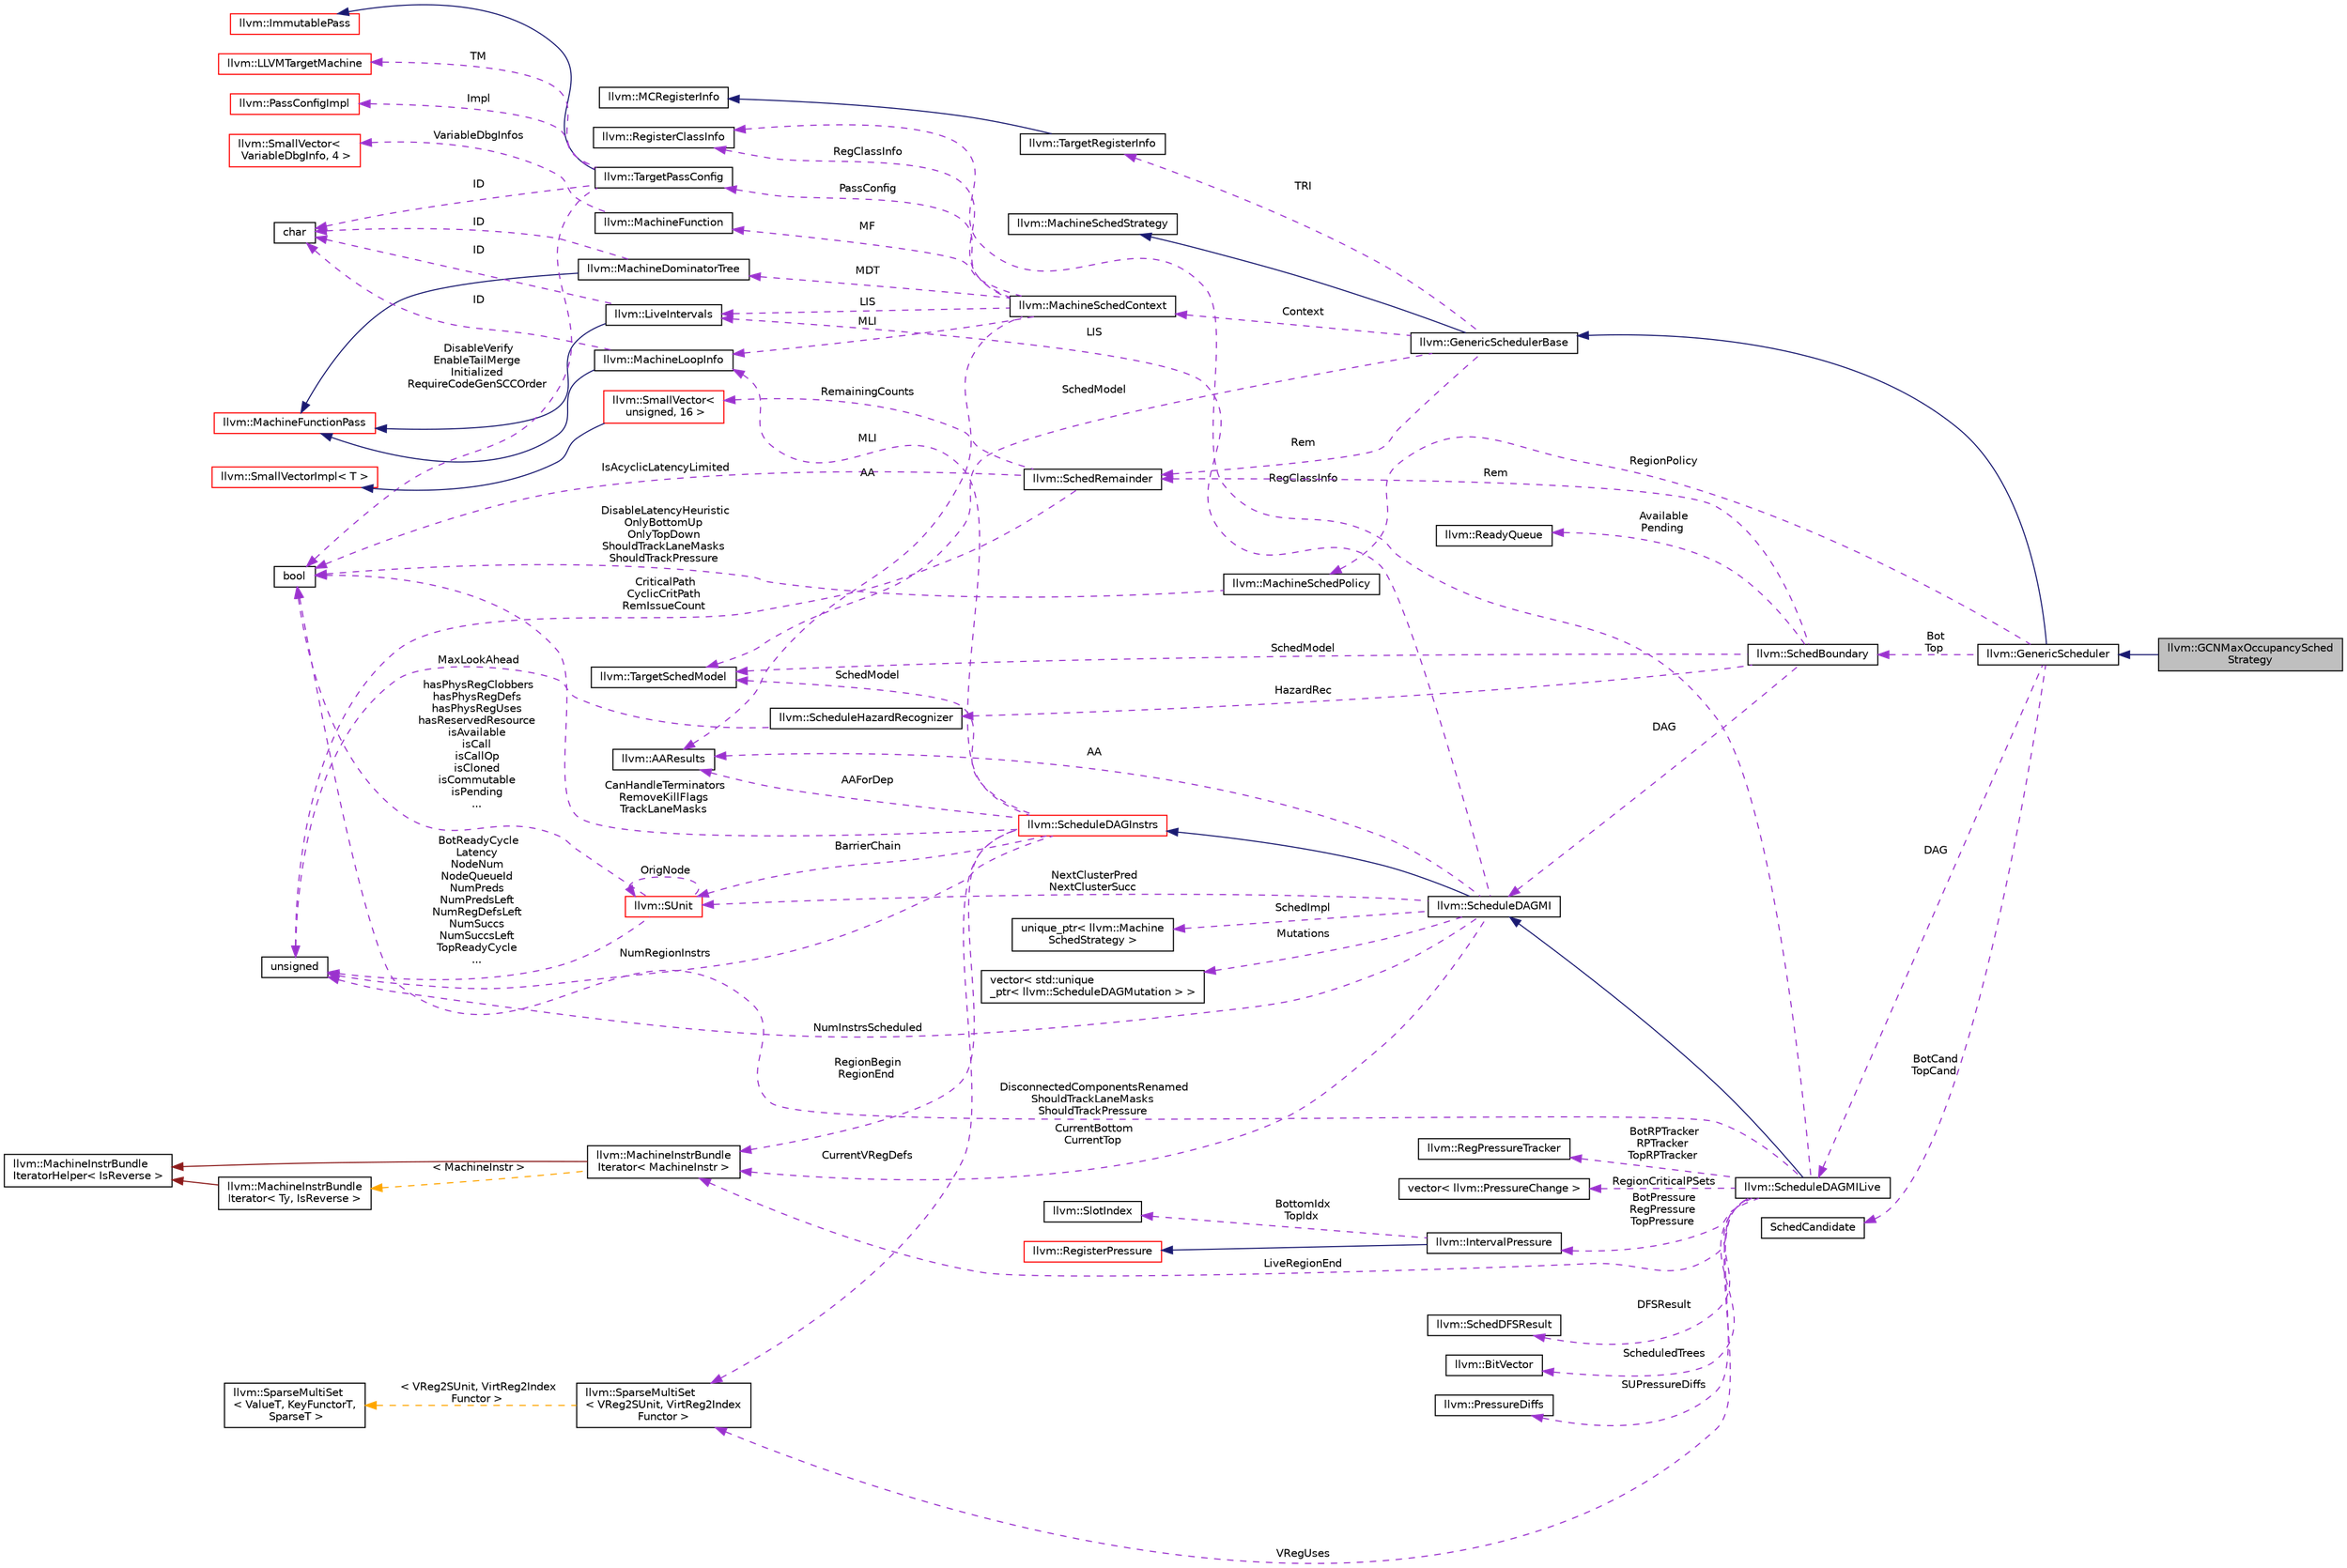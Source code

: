 digraph "llvm::GCNMaxOccupancySchedStrategy"
{
 // LATEX_PDF_SIZE
  bgcolor="transparent";
  edge [fontname="Helvetica",fontsize="10",labelfontname="Helvetica",labelfontsize="10"];
  node [fontname="Helvetica",fontsize="10",shape="box"];
  rankdir="LR";
  Node1 [label="llvm::GCNMaxOccupancySched\lStrategy",height=0.2,width=0.4,color="black", fillcolor="grey75", style="filled", fontcolor="black",tooltip="This is a minimal scheduler strategy."];
  Node2 -> Node1 [dir="back",color="midnightblue",fontsize="10",style="solid",fontname="Helvetica"];
  Node2 [label="llvm::GenericScheduler",height=0.2,width=0.4,color="black",URL="$classllvm_1_1GenericScheduler.html",tooltip="GenericScheduler shrinks the unscheduled zone using heuristics to balance the schedule."];
  Node3 -> Node2 [dir="back",color="midnightblue",fontsize="10",style="solid",fontname="Helvetica"];
  Node3 [label="llvm::GenericSchedulerBase",height=0.2,width=0.4,color="black",URL="$classllvm_1_1GenericSchedulerBase.html",tooltip="Base class for GenericScheduler."];
  Node4 -> Node3 [dir="back",color="midnightblue",fontsize="10",style="solid",fontname="Helvetica"];
  Node4 [label="llvm::MachineSchedStrategy",height=0.2,width=0.4,color="black",URL="$classllvm_1_1MachineSchedStrategy.html",tooltip="MachineSchedStrategy - Interface to the scheduling algorithm used by ScheduleDAGMI."];
  Node5 -> Node3 [dir="back",color="darkorchid3",fontsize="10",style="dashed",label=" Context" ,fontname="Helvetica"];
  Node5 [label="llvm::MachineSchedContext",height=0.2,width=0.4,color="black",URL="$structllvm_1_1MachineSchedContext.html",tooltip="MachineSchedContext provides enough context from the MachineScheduler pass for the target to instanti..."];
  Node6 -> Node5 [dir="back",color="darkorchid3",fontsize="10",style="dashed",label=" MF" ,fontname="Helvetica"];
  Node6 [label="llvm::MachineFunction",height=0.2,width=0.4,color="black",URL="$classllvm_1_1MachineFunction.html",tooltip=" "];
  Node7 -> Node6 [dir="back",color="darkorchid3",fontsize="10",style="dashed",label=" VariableDbgInfos" ,fontname="Helvetica"];
  Node7 [label="llvm::SmallVector\<\l VariableDbgInfo, 4 \>",height=0.2,width=0.4,color="red",URL="$classllvm_1_1SmallVector.html",tooltip=" "];
  Node23 -> Node5 [dir="back",color="darkorchid3",fontsize="10",style="dashed",label=" MLI" ,fontname="Helvetica"];
  Node23 [label="llvm::MachineLoopInfo",height=0.2,width=0.4,color="black",URL="$classllvm_1_1MachineLoopInfo.html",tooltip=" "];
  Node24 -> Node23 [dir="back",color="midnightblue",fontsize="10",style="solid",fontname="Helvetica"];
  Node24 [label="llvm::MachineFunctionPass",height=0.2,width=0.4,color="red",URL="$classllvm_1_1MachineFunctionPass.html",tooltip="MachineFunctionPass - This class adapts the FunctionPass interface to allow convenient creation of pa..."];
  Node17 -> Node23 [dir="back",color="darkorchid3",fontsize="10",style="dashed",label=" ID" ,fontname="Helvetica"];
  Node17 [label="char",height=0.2,width=0.4,color="black",URL="$classchar.html",tooltip=" "];
  Node27 -> Node5 [dir="back",color="darkorchid3",fontsize="10",style="dashed",label=" MDT" ,fontname="Helvetica"];
  Node27 [label="llvm::MachineDominatorTree",height=0.2,width=0.4,color="black",URL="$classllvm_1_1MachineDominatorTree.html",tooltip="DominatorTree Class - Concrete subclass of DominatorTreeBase that is used to compute a normal dominat..."];
  Node24 -> Node27 [dir="back",color="midnightblue",fontsize="10",style="solid",fontname="Helvetica"];
  Node17 -> Node27 [dir="back",color="darkorchid3",fontsize="10",style="dashed",label=" ID" ,fontname="Helvetica"];
  Node28 -> Node5 [dir="back",color="darkorchid3",fontsize="10",style="dashed",label=" PassConfig" ,fontname="Helvetica"];
  Node28 [label="llvm::TargetPassConfig",height=0.2,width=0.4,color="black",URL="$classllvm_1_1TargetPassConfig.html",tooltip="Target-Independent Code Generator Pass Configuration Options."];
  Node29 -> Node28 [dir="back",color="midnightblue",fontsize="10",style="solid",fontname="Helvetica"];
  Node29 [label="llvm::ImmutablePass",height=0.2,width=0.4,color="red",URL="$classllvm_1_1ImmutablePass.html",tooltip="ImmutablePass class - This class is used to provide information that does not need to be run."];
  Node31 -> Node28 [dir="back",color="darkorchid3",fontsize="10",style="dashed",label=" TM" ,fontname="Helvetica"];
  Node31 [label="llvm::LLVMTargetMachine",height=0.2,width=0.4,color="red",URL="$classllvm_1_1LLVMTargetMachine.html",tooltip="This class describes a target machine that is implemented with the LLVM target-independent code gener..."];
  Node58 -> Node28 [dir="back",color="darkorchid3",fontsize="10",style="dashed",label=" Impl" ,fontname="Helvetica"];
  Node58 [label="llvm::PassConfigImpl",height=0.2,width=0.4,color="red",URL="$classllvm_1_1PassConfigImpl.html",tooltip=" "];
  Node55 -> Node28 [dir="back",color="darkorchid3",fontsize="10",style="dashed",label=" DisableVerify\nEnableTailMerge\nInitialized\nRequireCodeGenSCCOrder" ,fontname="Helvetica"];
  Node55 [label="bool",height=0.2,width=0.4,color="black",URL="$classbool.html",tooltip=" "];
  Node17 -> Node28 [dir="back",color="darkorchid3",fontsize="10",style="dashed",label=" ID" ,fontname="Helvetica"];
  Node67 -> Node5 [dir="back",color="darkorchid3",fontsize="10",style="dashed",label=" AA" ,fontname="Helvetica"];
  Node67 [label="llvm::AAResults",height=0.2,width=0.4,color="black",URL="$classllvm_1_1AAResults.html",tooltip=" "];
  Node68 -> Node5 [dir="back",color="darkorchid3",fontsize="10",style="dashed",label=" LIS" ,fontname="Helvetica"];
  Node68 [label="llvm::LiveIntervals",height=0.2,width=0.4,color="black",URL="$classllvm_1_1LiveIntervals.html",tooltip=" "];
  Node24 -> Node68 [dir="back",color="midnightblue",fontsize="10",style="solid",fontname="Helvetica"];
  Node17 -> Node68 [dir="back",color="darkorchid3",fontsize="10",style="dashed",label=" ID" ,fontname="Helvetica"];
  Node69 -> Node5 [dir="back",color="darkorchid3",fontsize="10",style="dashed",label=" RegClassInfo" ,fontname="Helvetica"];
  Node69 [label="llvm::RegisterClassInfo",height=0.2,width=0.4,color="black",URL="$classllvm_1_1RegisterClassInfo.html",tooltip=" "];
  Node70 -> Node3 [dir="back",color="darkorchid3",fontsize="10",style="dashed",label=" SchedModel" ,fontname="Helvetica"];
  Node70 [label="llvm::TargetSchedModel",height=0.2,width=0.4,color="black",URL="$classllvm_1_1TargetSchedModel.html",tooltip="Provide an instruction scheduling machine model to CodeGen passes."];
  Node71 -> Node3 [dir="back",color="darkorchid3",fontsize="10",style="dashed",label=" TRI" ,fontname="Helvetica"];
  Node71 [label="llvm::TargetRegisterInfo",height=0.2,width=0.4,color="black",URL="$classllvm_1_1TargetRegisterInfo.html",tooltip="TargetRegisterInfo base class - We assume that the target defines a static array of TargetRegisterDes..."];
  Node72 -> Node71 [dir="back",color="midnightblue",fontsize="10",style="solid",fontname="Helvetica"];
  Node72 [label="llvm::MCRegisterInfo",height=0.2,width=0.4,color="black",URL="$classllvm_1_1MCRegisterInfo.html",tooltip="MCRegisterInfo base class - We assume that the target defines a static array of MCRegisterDesc object..."];
  Node73 -> Node3 [dir="back",color="darkorchid3",fontsize="10",style="dashed",label=" Rem" ,fontname="Helvetica"];
  Node73 [label="llvm::SchedRemainder",height=0.2,width=0.4,color="black",URL="$structllvm_1_1SchedRemainder.html",tooltip="Summarize the unscheduled region."];
  Node13 -> Node73 [dir="back",color="darkorchid3",fontsize="10",style="dashed",label=" CriticalPath\nCyclicCritPath\nRemIssueCount" ,fontname="Helvetica"];
  Node13 [label="unsigned",height=0.2,width=0.4,color="black",URL="$classunsigned.html",tooltip=" "];
  Node55 -> Node73 [dir="back",color="darkorchid3",fontsize="10",style="dashed",label=" IsAcyclicLatencyLimited" ,fontname="Helvetica"];
  Node74 -> Node73 [dir="back",color="darkorchid3",fontsize="10",style="dashed",label=" RemainingCounts" ,fontname="Helvetica"];
  Node74 [label="llvm::SmallVector\<\l unsigned, 16 \>",height=0.2,width=0.4,color="red",URL="$classllvm_1_1SmallVector.html",tooltip=" "];
  Node75 -> Node74 [dir="back",color="midnightblue",fontsize="10",style="solid",fontname="Helvetica"];
  Node75 [label="llvm::SmallVectorImpl\< T \>",height=0.2,width=0.4,color="red",URL="$classllvm_1_1SmallVectorImpl.html",tooltip="This class consists of common code factored out of the SmallVector class to reduce code duplication b..."];
  Node77 -> Node2 [dir="back",color="darkorchid3",fontsize="10",style="dashed",label=" DAG" ,fontname="Helvetica"];
  Node77 [label="llvm::ScheduleDAGMILive",height=0.2,width=0.4,color="black",URL="$classllvm_1_1ScheduleDAGMILive.html",tooltip="ScheduleDAGMILive is an implementation of ScheduleDAGInstrs that schedules machine instructions while..."];
  Node78 -> Node77 [dir="back",color="midnightblue",fontsize="10",style="solid",fontname="Helvetica"];
  Node78 [label="llvm::ScheduleDAGMI",height=0.2,width=0.4,color="black",URL="$classllvm_1_1ScheduleDAGMI.html",tooltip="ScheduleDAGMI is an implementation of ScheduleDAGInstrs that simply schedules machine instructions ac..."];
  Node79 -> Node78 [dir="back",color="midnightblue",fontsize="10",style="solid",fontname="Helvetica"];
  Node79 [label="llvm::ScheduleDAGInstrs",height=0.2,width=0.4,color="red",URL="$classllvm_1_1ScheduleDAGInstrs.html",tooltip="A ScheduleDAG for scheduling lists of MachineInstr."];
  Node23 -> Node79 [dir="back",color="darkorchid3",fontsize="10",style="dashed",label=" MLI" ,fontname="Helvetica"];
  Node70 -> Node79 [dir="back",color="darkorchid3",fontsize="10",style="dashed",label=" SchedModel" ,fontname="Helvetica"];
  Node55 -> Node79 [dir="back",color="darkorchid3",fontsize="10",style="dashed",label=" CanHandleTerminators\nRemoveKillFlags\nTrackLaneMasks" ,fontname="Helvetica"];
  Node112 -> Node79 [dir="back",color="darkorchid3",fontsize="10",style="dashed",label=" RegionBegin\nRegionEnd" ,fontname="Helvetica"];
  Node112 [label="llvm::MachineInstrBundle\lIterator\< MachineInstr \>",height=0.2,width=0.4,color="black",URL="$classllvm_1_1MachineInstrBundleIterator.html",tooltip=" "];
  Node113 -> Node112 [dir="back",color="firebrick4",fontsize="10",style="solid",fontname="Helvetica"];
  Node113 [label="llvm::MachineInstrBundle\lIteratorHelper\< IsReverse \>",height=0.2,width=0.4,color="black",URL="$structllvm_1_1MachineInstrBundleIteratorHelper.html",tooltip=" "];
  Node114 -> Node112 [dir="back",color="orange",fontsize="10",style="dashed",label=" \< MachineInstr \>" ,fontname="Helvetica"];
  Node114 [label="llvm::MachineInstrBundle\lIterator\< Ty, IsReverse \>",height=0.2,width=0.4,color="black",URL="$classllvm_1_1MachineInstrBundleIterator.html",tooltip="MachineBasicBlock iterator that automatically skips over MIs that are inside bundles (i...."];
  Node113 -> Node114 [dir="back",color="firebrick4",fontsize="10",style="solid",fontname="Helvetica"];
  Node13 -> Node79 [dir="back",color="darkorchid3",fontsize="10",style="dashed",label=" NumRegionInstrs" ,fontname="Helvetica"];
  Node119 -> Node79 [dir="back",color="darkorchid3",fontsize="10",style="dashed",label=" CurrentVRegDefs" ,fontname="Helvetica"];
  Node119 [label="llvm::SparseMultiSet\l\< VReg2SUnit, VirtReg2Index\lFunctor \>",height=0.2,width=0.4,color="black",URL="$classllvm_1_1SparseMultiSet.html",tooltip=" "];
  Node118 -> Node119 [dir="back",color="orange",fontsize="10",style="dashed",label=" \< VReg2SUnit, VirtReg2Index\lFunctor \>" ,fontname="Helvetica"];
  Node118 [label="llvm::SparseMultiSet\l\< ValueT, KeyFunctorT,\l SparseT \>",height=0.2,width=0.4,color="black",URL="$classllvm_1_1SparseMultiSet.html",tooltip="Fast multiset implementation for objects that can be identified by small unsigned keys."];
  Node67 -> Node79 [dir="back",color="darkorchid3",fontsize="10",style="dashed",label=" AAForDep" ,fontname="Helvetica"];
  Node85 -> Node79 [dir="back",color="darkorchid3",fontsize="10",style="dashed",label=" BarrierChain" ,fontname="Helvetica"];
  Node85 [label="llvm::SUnit",height=0.2,width=0.4,color="red",URL="$classllvm_1_1SUnit.html",tooltip="Scheduling unit. This is a node in the scheduling DAG."];
  Node85 -> Node85 [dir="back",color="darkorchid3",fontsize="10",style="dashed",label=" OrigNode" ,fontname="Helvetica"];
  Node13 -> Node85 [dir="back",color="darkorchid3",fontsize="10",style="dashed",label=" BotReadyCycle\nLatency\nNodeNum\nNodeQueueId\nNumPreds\nNumPredsLeft\nNumRegDefsLeft\nNumSuccs\nNumSuccsLeft\nTopReadyCycle\n..." ,fontname="Helvetica"];
  Node55 -> Node85 [dir="back",color="darkorchid3",fontsize="10",style="dashed",label=" hasPhysRegClobbers\nhasPhysRegDefs\nhasPhysRegUses\nhasReservedResource\nisAvailable\nisCall\nisCallOp\nisCloned\nisCommutable\nisPending\n..." ,fontname="Helvetica"];
  Node67 -> Node78 [dir="back",color="darkorchid3",fontsize="10",style="dashed",label=" AA" ,fontname="Helvetica"];
  Node68 -> Node78 [dir="back",color="darkorchid3",fontsize="10",style="dashed",label=" LIS" ,fontname="Helvetica"];
  Node132 -> Node78 [dir="back",color="darkorchid3",fontsize="10",style="dashed",label=" SchedImpl" ,fontname="Helvetica"];
  Node132 [label="unique_ptr\< llvm::Machine\lSchedStrategy \>",height=0.2,width=0.4,color="black",tooltip=" "];
  Node133 -> Node78 [dir="back",color="darkorchid3",fontsize="10",style="dashed",label=" Mutations" ,fontname="Helvetica"];
  Node133 [label="vector\< std::unique\l_ptr\< llvm::ScheduleDAGMutation \> \>",height=0.2,width=0.4,color="black",tooltip=" "];
  Node112 -> Node78 [dir="back",color="darkorchid3",fontsize="10",style="dashed",label=" CurrentBottom\nCurrentTop" ,fontname="Helvetica"];
  Node85 -> Node78 [dir="back",color="darkorchid3",fontsize="10",style="dashed",label=" NextClusterPred\nNextClusterSucc" ,fontname="Helvetica"];
  Node13 -> Node78 [dir="back",color="darkorchid3",fontsize="10",style="dashed",label=" NumInstrsScheduled" ,fontname="Helvetica"];
  Node69 -> Node77 [dir="back",color="darkorchid3",fontsize="10",style="dashed",label=" RegClassInfo" ,fontname="Helvetica"];
  Node134 -> Node77 [dir="back",color="darkorchid3",fontsize="10",style="dashed",label=" DFSResult" ,fontname="Helvetica"];
  Node134 [label="llvm::SchedDFSResult",height=0.2,width=0.4,color="black",URL="$classllvm_1_1SchedDFSResult.html",tooltip="Compute the values of each DAG node for various metrics during DFS."];
  Node135 -> Node77 [dir="back",color="darkorchid3",fontsize="10",style="dashed",label=" ScheduledTrees" ,fontname="Helvetica"];
  Node135 [label="llvm::BitVector",height=0.2,width=0.4,color="black",URL="$classllvm_1_1BitVector.html",tooltip=" "];
  Node112 -> Node77 [dir="back",color="darkorchid3",fontsize="10",style="dashed",label=" LiveRegionEnd" ,fontname="Helvetica"];
  Node119 -> Node77 [dir="back",color="darkorchid3",fontsize="10",style="dashed",label=" VRegUses" ,fontname="Helvetica"];
  Node136 -> Node77 [dir="back",color="darkorchid3",fontsize="10",style="dashed",label=" SUPressureDiffs" ,fontname="Helvetica"];
  Node136 [label="llvm::PressureDiffs",height=0.2,width=0.4,color="black",URL="$classllvm_1_1PressureDiffs.html",tooltip="Array of PressureDiffs."];
  Node55 -> Node77 [dir="back",color="darkorchid3",fontsize="10",style="dashed",label=" DisconnectedComponentsRenamed\nShouldTrackLaneMasks\nShouldTrackPressure" ,fontname="Helvetica"];
  Node137 -> Node77 [dir="back",color="darkorchid3",fontsize="10",style="dashed",label=" BotPressure\nRegPressure\nTopPressure" ,fontname="Helvetica"];
  Node137 [label="llvm::IntervalPressure",height=0.2,width=0.4,color="black",URL="$structllvm_1_1IntervalPressure.html",tooltip="RegisterPressure computed within a region of instructions delimited by TopIdx and BottomIdx."];
  Node138 -> Node137 [dir="back",color="midnightblue",fontsize="10",style="solid",fontname="Helvetica"];
  Node138 [label="llvm::RegisterPressure",height=0.2,width=0.4,color="red",URL="$structllvm_1_1RegisterPressure.html",tooltip="Base class for register pressure results."];
  Node143 -> Node137 [dir="back",color="darkorchid3",fontsize="10",style="dashed",label=" BottomIdx\nTopIdx" ,fontname="Helvetica"];
  Node143 [label="llvm::SlotIndex",height=0.2,width=0.4,color="black",URL="$classllvm_1_1SlotIndex.html",tooltip="SlotIndex - An opaque wrapper around machine indexes."];
  Node144 -> Node77 [dir="back",color="darkorchid3",fontsize="10",style="dashed",label=" BotRPTracker\nRPTracker\nTopRPTracker" ,fontname="Helvetica"];
  Node144 [label="llvm::RegPressureTracker",height=0.2,width=0.4,color="black",URL="$classllvm_1_1RegPressureTracker.html",tooltip="Track the current register pressure at some position in the instruction stream, and remember the high..."];
  Node145 -> Node77 [dir="back",color="darkorchid3",fontsize="10",style="dashed",label=" RegionCriticalPSets" ,fontname="Helvetica"];
  Node145 [label="vector\< llvm::PressureChange \>",height=0.2,width=0.4,color="black",tooltip=" "];
  Node146 -> Node2 [dir="back",color="darkorchid3",fontsize="10",style="dashed",label=" RegionPolicy" ,fontname="Helvetica"];
  Node146 [label="llvm::MachineSchedPolicy",height=0.2,width=0.4,color="black",URL="$structllvm_1_1MachineSchedPolicy.html",tooltip="Define a generic scheduling policy for targets that don't provide their own MachineSchedStrategy."];
  Node55 -> Node146 [dir="back",color="darkorchid3",fontsize="10",style="dashed",label=" DisableLatencyHeuristic\nOnlyBottomUp\nOnlyTopDown\nShouldTrackLaneMasks\nShouldTrackPressure" ,fontname="Helvetica"];
  Node147 -> Node2 [dir="back",color="darkorchid3",fontsize="10",style="dashed",label=" Bot\nTop" ,fontname="Helvetica"];
  Node147 [label="llvm::SchedBoundary",height=0.2,width=0.4,color="black",URL="$classllvm_1_1SchedBoundary.html",tooltip="Each Scheduling boundary is associated with ready queues."];
  Node78 -> Node147 [dir="back",color="darkorchid3",fontsize="10",style="dashed",label=" DAG" ,fontname="Helvetica"];
  Node70 -> Node147 [dir="back",color="darkorchid3",fontsize="10",style="dashed",label=" SchedModel" ,fontname="Helvetica"];
  Node73 -> Node147 [dir="back",color="darkorchid3",fontsize="10",style="dashed",label=" Rem" ,fontname="Helvetica"];
  Node148 -> Node147 [dir="back",color="darkorchid3",fontsize="10",style="dashed",label=" Available\nPending" ,fontname="Helvetica"];
  Node148 [label="llvm::ReadyQueue",height=0.2,width=0.4,color="black",URL="$classllvm_1_1ReadyQueue.html",tooltip="Helpers for implementing custom MachineSchedStrategy classes."];
  Node149 -> Node147 [dir="back",color="darkorchid3",fontsize="10",style="dashed",label=" HazardRec" ,fontname="Helvetica"];
  Node149 [label="llvm::ScheduleHazardRecognizer",height=0.2,width=0.4,color="black",URL="$classllvm_1_1ScheduleHazardRecognizer.html",tooltip="HazardRecognizer - This determines whether or not an instruction can be issued this cycle,..."];
  Node13 -> Node149 [dir="back",color="darkorchid3",fontsize="10",style="dashed",label=" MaxLookAhead" ,fontname="Helvetica"];
  Node150 -> Node2 [dir="back",color="darkorchid3",fontsize="10",style="dashed",label=" BotCand\nTopCand" ,fontname="Helvetica"];
  Node150 [label="SchedCandidate",height=0.2,width=0.4,color="black",tooltip=" "];
}

